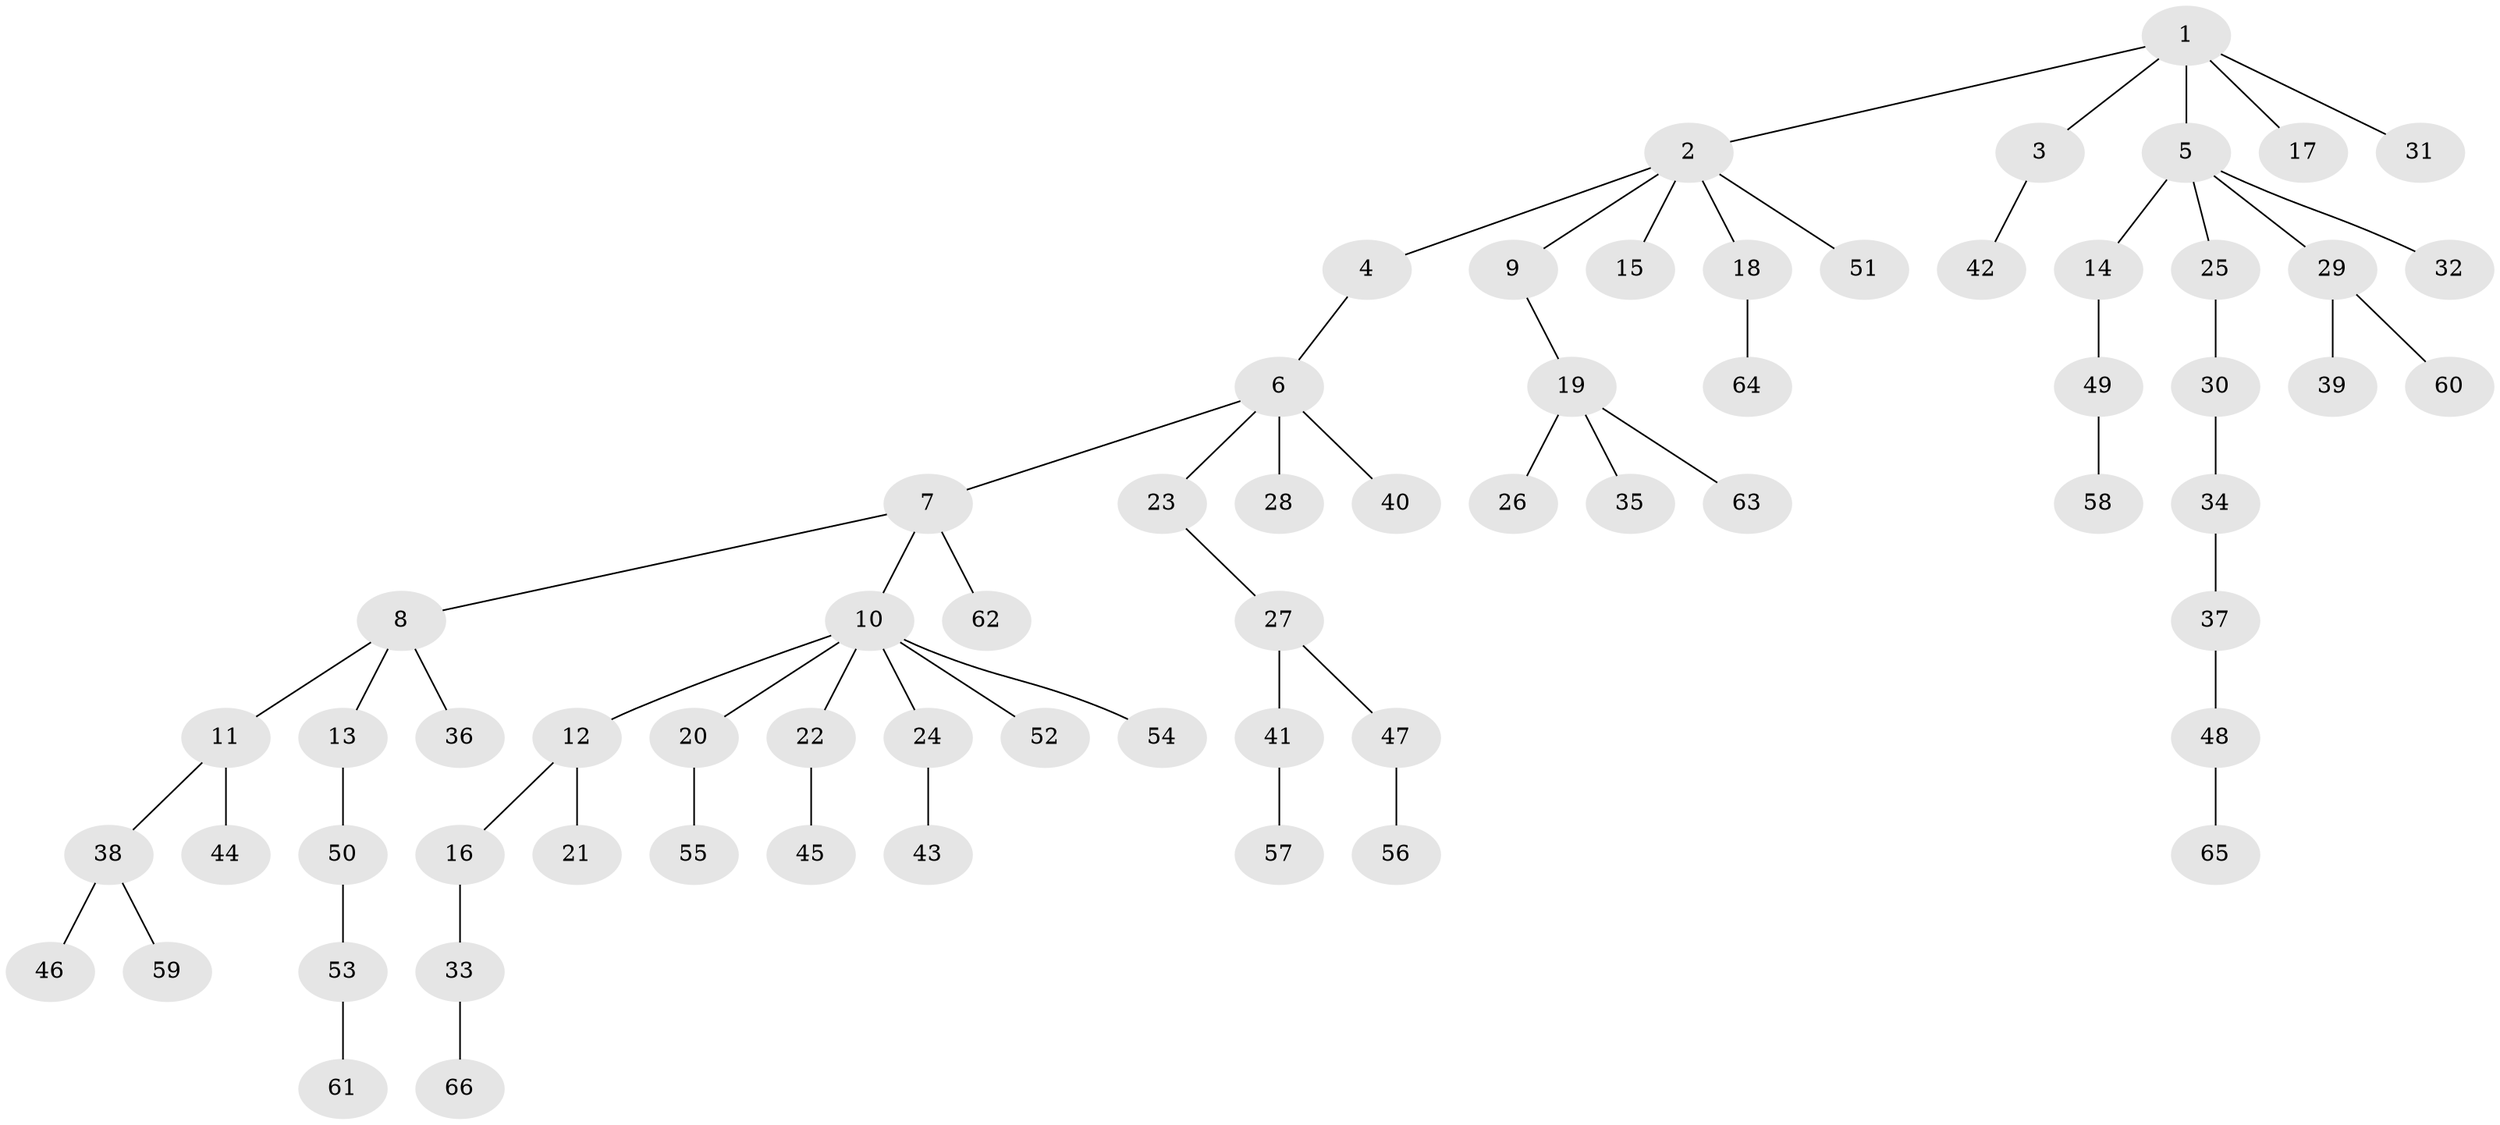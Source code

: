 // Generated by graph-tools (version 1.1) at 2025/52/03/09/25 04:52:27]
// undirected, 66 vertices, 65 edges
graph export_dot {
graph [start="1"]
  node [color=gray90,style=filled];
  1;
  2;
  3;
  4;
  5;
  6;
  7;
  8;
  9;
  10;
  11;
  12;
  13;
  14;
  15;
  16;
  17;
  18;
  19;
  20;
  21;
  22;
  23;
  24;
  25;
  26;
  27;
  28;
  29;
  30;
  31;
  32;
  33;
  34;
  35;
  36;
  37;
  38;
  39;
  40;
  41;
  42;
  43;
  44;
  45;
  46;
  47;
  48;
  49;
  50;
  51;
  52;
  53;
  54;
  55;
  56;
  57;
  58;
  59;
  60;
  61;
  62;
  63;
  64;
  65;
  66;
  1 -- 2;
  1 -- 3;
  1 -- 5;
  1 -- 17;
  1 -- 31;
  2 -- 4;
  2 -- 9;
  2 -- 15;
  2 -- 18;
  2 -- 51;
  3 -- 42;
  4 -- 6;
  5 -- 14;
  5 -- 25;
  5 -- 29;
  5 -- 32;
  6 -- 7;
  6 -- 23;
  6 -- 28;
  6 -- 40;
  7 -- 8;
  7 -- 10;
  7 -- 62;
  8 -- 11;
  8 -- 13;
  8 -- 36;
  9 -- 19;
  10 -- 12;
  10 -- 20;
  10 -- 22;
  10 -- 24;
  10 -- 52;
  10 -- 54;
  11 -- 38;
  11 -- 44;
  12 -- 16;
  12 -- 21;
  13 -- 50;
  14 -- 49;
  16 -- 33;
  18 -- 64;
  19 -- 26;
  19 -- 35;
  19 -- 63;
  20 -- 55;
  22 -- 45;
  23 -- 27;
  24 -- 43;
  25 -- 30;
  27 -- 41;
  27 -- 47;
  29 -- 39;
  29 -- 60;
  30 -- 34;
  33 -- 66;
  34 -- 37;
  37 -- 48;
  38 -- 46;
  38 -- 59;
  41 -- 57;
  47 -- 56;
  48 -- 65;
  49 -- 58;
  50 -- 53;
  53 -- 61;
}
